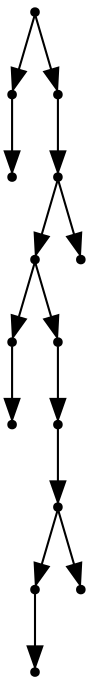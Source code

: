 digraph {
  14 [shape=point];
  1 [shape=point];
  0 [shape=point];
  13 [shape=point];
  12 [shape=point];
  10 [shape=point];
  3 [shape=point];
  2 [shape=point];
  9 [shape=point];
  8 [shape=point];
  7 [shape=point];
  5 [shape=point];
  4 [shape=point];
  6 [shape=point];
  11 [shape=point];
14 -> 1;
1 -> 0;
14 -> 13;
13 -> 12;
12 -> 10;
10 -> 3;
3 -> 2;
10 -> 9;
9 -> 8;
8 -> 7;
7 -> 5;
5 -> 4;
7 -> 6;
12 -> 11;
}
